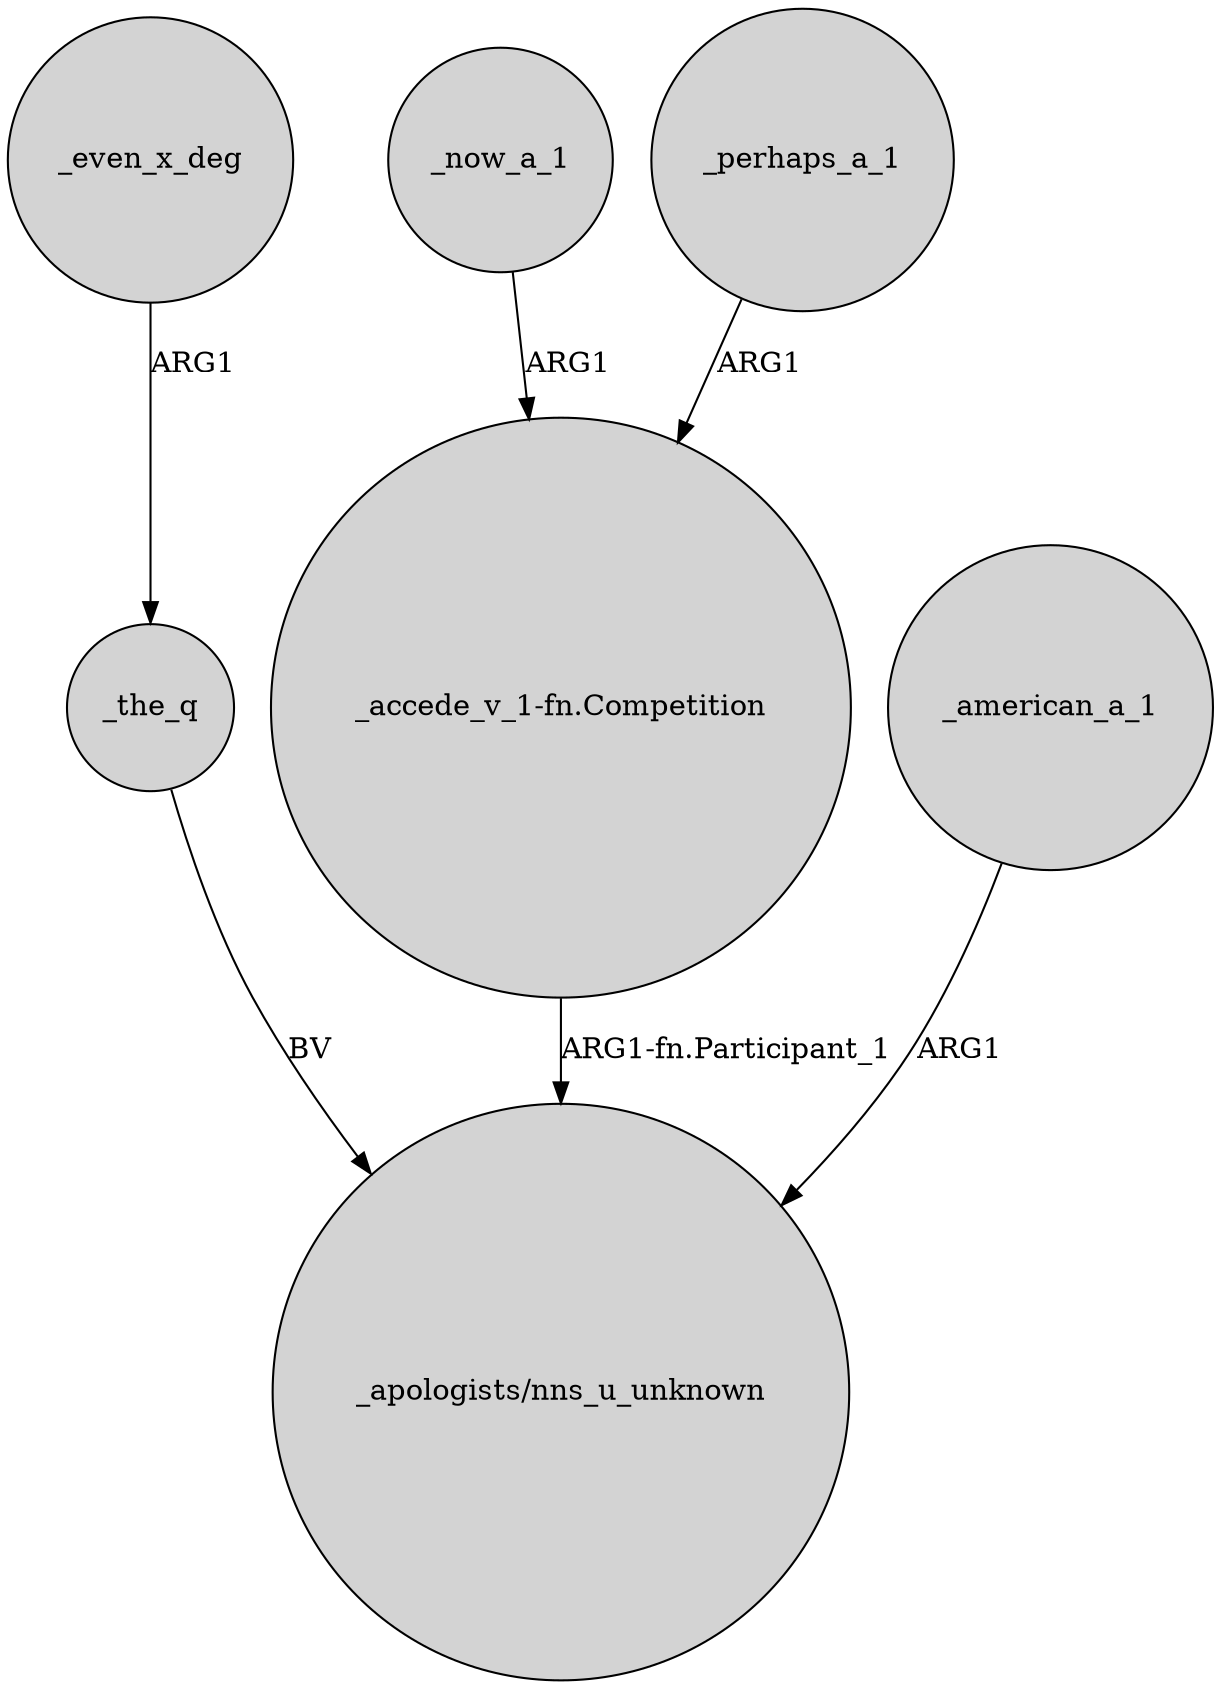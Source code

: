 digraph {
	node [shape=circle style=filled]
	_even_x_deg -> _the_q [label=ARG1]
	"_accede_v_1-fn.Competition" -> "_apologists/nns_u_unknown" [label="ARG1-fn.Participant_1"]
	_now_a_1 -> "_accede_v_1-fn.Competition" [label=ARG1]
	_the_q -> "_apologists/nns_u_unknown" [label=BV]
	_american_a_1 -> "_apologists/nns_u_unknown" [label=ARG1]
	_perhaps_a_1 -> "_accede_v_1-fn.Competition" [label=ARG1]
}
